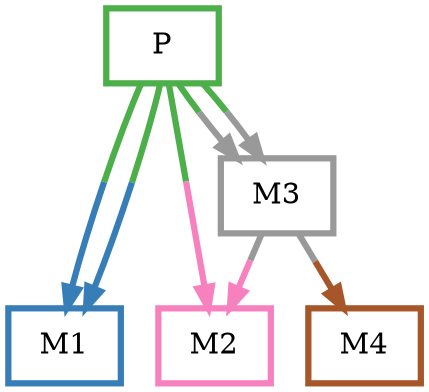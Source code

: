 digraph barS {
	{
		rank=same
	0 [shape=box,penwidth=3,colorscheme=set19,color=3,label="P"]
	}
	{
		rank=same
		4 [shape=box,penwidth=3,colorscheme=set19,color=7,label="M4"]
		2 [shape=box,penwidth=3,colorscheme=set19,color=8,label="M2"]
		1 [shape=box,penwidth=3,colorscheme=set19,color=2,label="M1"]
	}
	3 [shape=box,penwidth=3,colorscheme=set19,color=9,label="M3"]
	3 -> 4 [penwidth=3,colorscheme=set19,color="9;0.5:7"]
	3 -> 2 [penwidth=3,colorscheme=set19,color="9;0.5:8"]
	0 -> 3 [penwidth=3,colorscheme=set19,color="3;0.5:9"]
	0 -> 1 [penwidth=3,colorscheme=set19,color="3;0.5:2"]
	0 -> 3 [penwidth=3,colorscheme=set19,color="3;0.5:9"]
	0 -> 2 [penwidth=3,colorscheme=set19,color="3;0.5:8"]
	0 -> 1 [penwidth=3,colorscheme=set19,color="3;0.5:2"]
}
